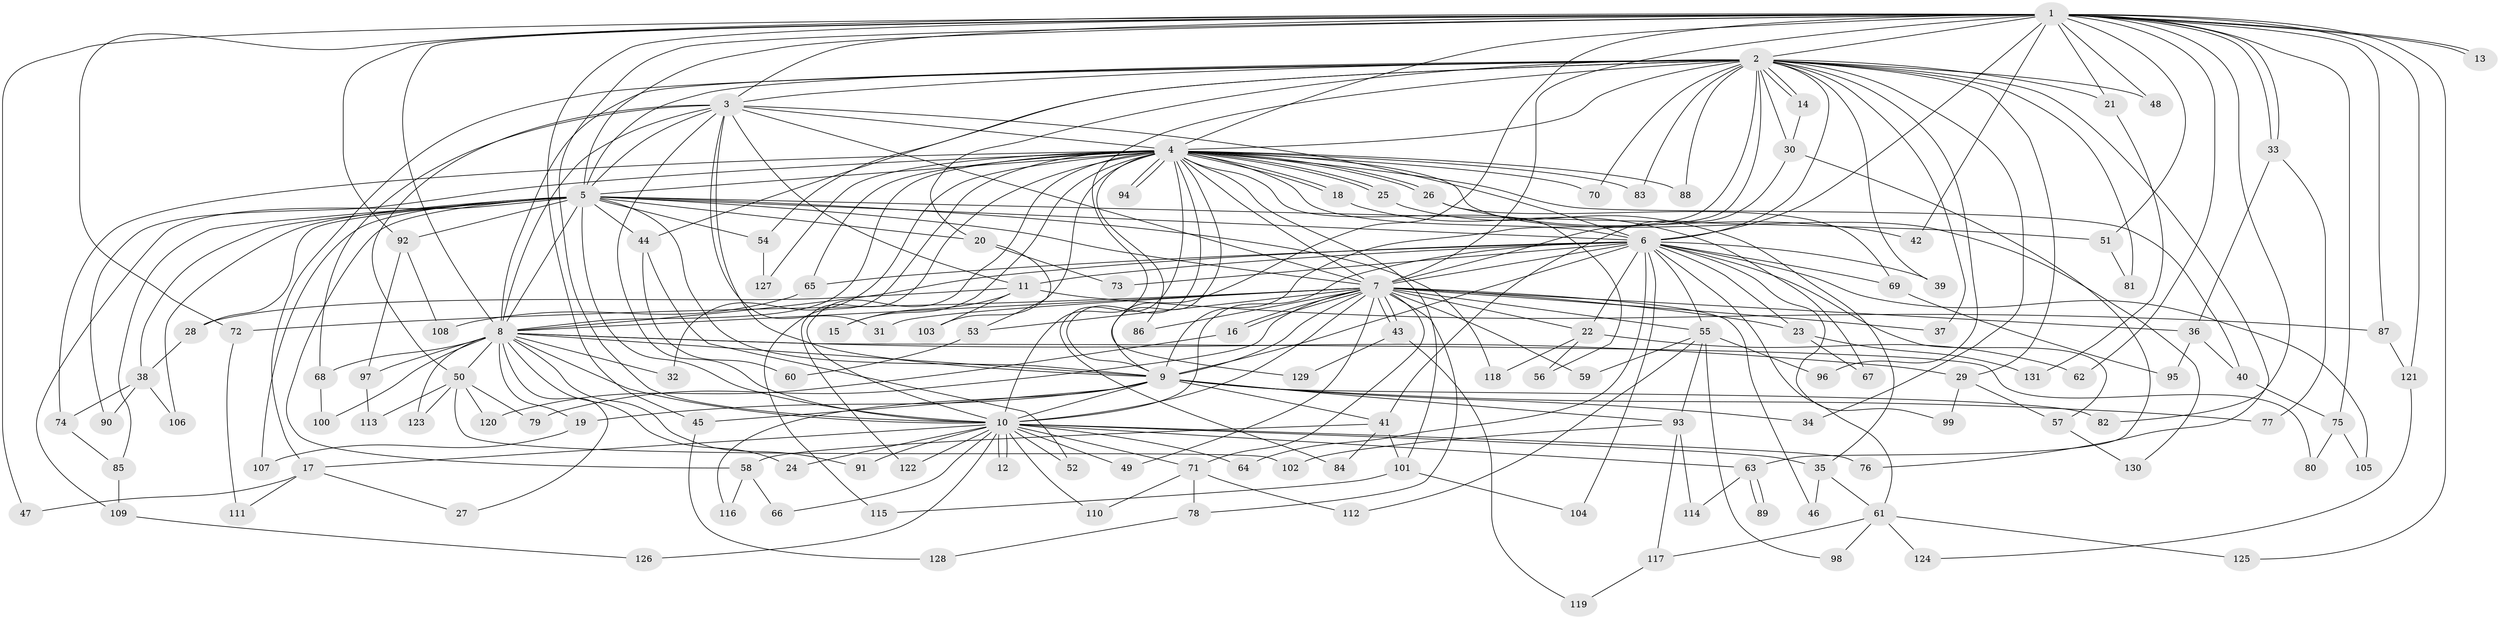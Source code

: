 // coarse degree distribution, {23: 0.010101010101010102, 27: 0.020202020202020204, 10: 0.010101010101010102, 43: 0.010101010101010102, 30: 0.010101010101010102, 18: 0.010101010101010102, 21: 0.010101010101010102, 7: 0.010101010101010102, 2: 0.5151515151515151, 3: 0.18181818181818182, 5: 0.0707070707070707, 4: 0.1111111111111111, 6: 0.020202020202020204, 1: 0.010101010101010102}
// Generated by graph-tools (version 1.1) at 2025/51/02/27/25 19:51:45]
// undirected, 131 vertices, 287 edges
graph export_dot {
graph [start="1"]
  node [color=gray90,style=filled];
  1;
  2;
  3;
  4;
  5;
  6;
  7;
  8;
  9;
  10;
  11;
  12;
  13;
  14;
  15;
  16;
  17;
  18;
  19;
  20;
  21;
  22;
  23;
  24;
  25;
  26;
  27;
  28;
  29;
  30;
  31;
  32;
  33;
  34;
  35;
  36;
  37;
  38;
  39;
  40;
  41;
  42;
  43;
  44;
  45;
  46;
  47;
  48;
  49;
  50;
  51;
  52;
  53;
  54;
  55;
  56;
  57;
  58;
  59;
  60;
  61;
  62;
  63;
  64;
  65;
  66;
  67;
  68;
  69;
  70;
  71;
  72;
  73;
  74;
  75;
  76;
  77;
  78;
  79;
  80;
  81;
  82;
  83;
  84;
  85;
  86;
  87;
  88;
  89;
  90;
  91;
  92;
  93;
  94;
  95;
  96;
  97;
  98;
  99;
  100;
  101;
  102;
  103;
  104;
  105;
  106;
  107;
  108;
  109;
  110;
  111;
  112;
  113;
  114;
  115;
  116;
  117;
  118;
  119;
  120;
  121;
  122;
  123;
  124;
  125;
  126;
  127;
  128;
  129;
  130;
  131;
  1 -- 2;
  1 -- 3;
  1 -- 4;
  1 -- 5;
  1 -- 6;
  1 -- 7;
  1 -- 8;
  1 -- 9;
  1 -- 10;
  1 -- 13;
  1 -- 13;
  1 -- 21;
  1 -- 33;
  1 -- 33;
  1 -- 42;
  1 -- 45;
  1 -- 47;
  1 -- 48;
  1 -- 51;
  1 -- 62;
  1 -- 72;
  1 -- 75;
  1 -- 82;
  1 -- 87;
  1 -- 92;
  1 -- 121;
  1 -- 125;
  2 -- 3;
  2 -- 4;
  2 -- 5;
  2 -- 6;
  2 -- 7;
  2 -- 8;
  2 -- 9;
  2 -- 10;
  2 -- 14;
  2 -- 14;
  2 -- 17;
  2 -- 20;
  2 -- 21;
  2 -- 29;
  2 -- 30;
  2 -- 34;
  2 -- 37;
  2 -- 39;
  2 -- 44;
  2 -- 48;
  2 -- 54;
  2 -- 70;
  2 -- 76;
  2 -- 81;
  2 -- 83;
  2 -- 88;
  2 -- 96;
  3 -- 4;
  3 -- 5;
  3 -- 6;
  3 -- 7;
  3 -- 8;
  3 -- 9;
  3 -- 10;
  3 -- 11;
  3 -- 31;
  3 -- 50;
  3 -- 68;
  4 -- 5;
  4 -- 6;
  4 -- 7;
  4 -- 8;
  4 -- 9;
  4 -- 10;
  4 -- 15;
  4 -- 18;
  4 -- 18;
  4 -- 25;
  4 -- 25;
  4 -- 26;
  4 -- 26;
  4 -- 32;
  4 -- 40;
  4 -- 56;
  4 -- 65;
  4 -- 70;
  4 -- 74;
  4 -- 83;
  4 -- 84;
  4 -- 86;
  4 -- 88;
  4 -- 90;
  4 -- 94;
  4 -- 94;
  4 -- 101;
  4 -- 103;
  4 -- 115;
  4 -- 122;
  4 -- 127;
  4 -- 129;
  4 -- 130;
  5 -- 6;
  5 -- 7;
  5 -- 8;
  5 -- 9;
  5 -- 10;
  5 -- 20;
  5 -- 28;
  5 -- 38;
  5 -- 44;
  5 -- 51;
  5 -- 54;
  5 -- 58;
  5 -- 85;
  5 -- 92;
  5 -- 106;
  5 -- 107;
  5 -- 109;
  5 -- 118;
  6 -- 7;
  6 -- 8;
  6 -- 9;
  6 -- 10;
  6 -- 11;
  6 -- 22;
  6 -- 23;
  6 -- 39;
  6 -- 55;
  6 -- 57;
  6 -- 61;
  6 -- 64;
  6 -- 65;
  6 -- 69;
  6 -- 73;
  6 -- 99;
  6 -- 104;
  6 -- 105;
  7 -- 8;
  7 -- 9;
  7 -- 10;
  7 -- 16;
  7 -- 16;
  7 -- 22;
  7 -- 23;
  7 -- 31;
  7 -- 36;
  7 -- 37;
  7 -- 43;
  7 -- 43;
  7 -- 46;
  7 -- 49;
  7 -- 53;
  7 -- 55;
  7 -- 59;
  7 -- 71;
  7 -- 72;
  7 -- 78;
  7 -- 79;
  7 -- 86;
  8 -- 9;
  8 -- 10;
  8 -- 19;
  8 -- 24;
  8 -- 27;
  8 -- 29;
  8 -- 32;
  8 -- 50;
  8 -- 68;
  8 -- 80;
  8 -- 91;
  8 -- 97;
  8 -- 100;
  8 -- 123;
  9 -- 10;
  9 -- 19;
  9 -- 34;
  9 -- 41;
  9 -- 45;
  9 -- 77;
  9 -- 82;
  9 -- 93;
  9 -- 116;
  10 -- 12;
  10 -- 12;
  10 -- 17;
  10 -- 24;
  10 -- 35;
  10 -- 49;
  10 -- 52;
  10 -- 63;
  10 -- 64;
  10 -- 66;
  10 -- 71;
  10 -- 76;
  10 -- 91;
  10 -- 110;
  10 -- 122;
  10 -- 126;
  11 -- 15;
  11 -- 28;
  11 -- 87;
  11 -- 103;
  14 -- 30;
  16 -- 120;
  17 -- 27;
  17 -- 47;
  17 -- 111;
  18 -- 67;
  19 -- 107;
  20 -- 53;
  20 -- 73;
  21 -- 131;
  22 -- 56;
  22 -- 62;
  22 -- 118;
  23 -- 67;
  23 -- 131;
  25 -- 35;
  26 -- 42;
  26 -- 69;
  28 -- 38;
  29 -- 57;
  29 -- 99;
  30 -- 41;
  30 -- 63;
  33 -- 36;
  33 -- 77;
  35 -- 46;
  35 -- 61;
  36 -- 40;
  36 -- 95;
  38 -- 74;
  38 -- 90;
  38 -- 106;
  40 -- 75;
  41 -- 58;
  41 -- 84;
  41 -- 101;
  43 -- 119;
  43 -- 129;
  44 -- 52;
  44 -- 60;
  45 -- 128;
  50 -- 79;
  50 -- 102;
  50 -- 113;
  50 -- 120;
  50 -- 123;
  51 -- 81;
  53 -- 60;
  54 -- 127;
  55 -- 59;
  55 -- 93;
  55 -- 96;
  55 -- 98;
  55 -- 112;
  57 -- 130;
  58 -- 66;
  58 -- 116;
  61 -- 98;
  61 -- 117;
  61 -- 124;
  61 -- 125;
  63 -- 89;
  63 -- 89;
  63 -- 114;
  65 -- 108;
  68 -- 100;
  69 -- 95;
  71 -- 78;
  71 -- 110;
  71 -- 112;
  72 -- 111;
  74 -- 85;
  75 -- 80;
  75 -- 105;
  78 -- 128;
  85 -- 109;
  87 -- 121;
  92 -- 97;
  92 -- 108;
  93 -- 102;
  93 -- 114;
  93 -- 117;
  97 -- 113;
  101 -- 104;
  101 -- 115;
  109 -- 126;
  117 -- 119;
  121 -- 124;
}
